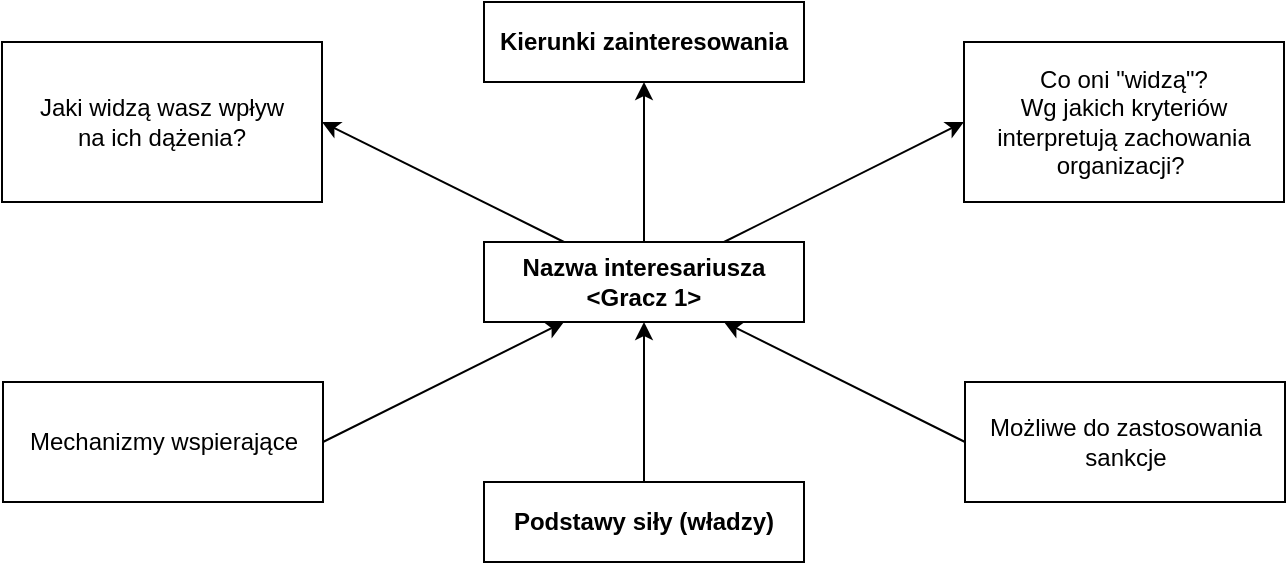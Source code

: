 <mxfile version="22.1.18" type="device">
  <diagram name="Strona-1" id="ykcFkXvmeahBVvEDziC2">
    <mxGraphModel dx="1660" dy="1038" grid="1" gridSize="10" guides="1" tooltips="1" connect="1" arrows="1" fold="1" page="1" pageScale="1" pageWidth="827" pageHeight="1169" math="0" shadow="0">
      <root>
        <mxCell id="0" />
        <mxCell id="1" parent="0" />
        <mxCell id="x0LG43o8Oa7EU4Xdlt_K-3" value="" style="edgeStyle=orthogonalEdgeStyle;rounded=0;orthogonalLoop=1;jettySize=auto;html=1;" edge="1" parent="1" source="x0LG43o8Oa7EU4Xdlt_K-1" target="x0LG43o8Oa7EU4Xdlt_K-2">
          <mxGeometry relative="1" as="geometry" />
        </mxCell>
        <mxCell id="x0LG43o8Oa7EU4Xdlt_K-5" value="" style="edgeStyle=orthogonalEdgeStyle;rounded=0;orthogonalLoop=1;jettySize=auto;html=1;endArrow=none;endFill=0;startArrow=classic;startFill=1;" edge="1" parent="1" source="x0LG43o8Oa7EU4Xdlt_K-1" target="x0LG43o8Oa7EU4Xdlt_K-4">
          <mxGeometry relative="1" as="geometry" />
        </mxCell>
        <mxCell id="x0LG43o8Oa7EU4Xdlt_K-7" value="" style="rounded=0;orthogonalLoop=1;jettySize=auto;html=1;exitX=0.75;exitY=0;exitDx=0;exitDy=0;entryX=0;entryY=0.5;entryDx=0;entryDy=0;" edge="1" parent="1" source="x0LG43o8Oa7EU4Xdlt_K-1" target="x0LG43o8Oa7EU4Xdlt_K-6">
          <mxGeometry relative="1" as="geometry" />
        </mxCell>
        <mxCell id="x0LG43o8Oa7EU4Xdlt_K-1" value="&lt;b&gt;Nazwa interesariusza&lt;br&gt;&amp;lt;Gracz 1&amp;gt;&lt;/b&gt;" style="rounded=0;whiteSpace=wrap;html=1;" vertex="1" parent="1">
          <mxGeometry x="319" y="159" width="160" height="40" as="geometry" />
        </mxCell>
        <mxCell id="x0LG43o8Oa7EU4Xdlt_K-2" value="&lt;b&gt;Kierunki zainteresowania&lt;/b&gt;" style="rounded=0;whiteSpace=wrap;html=1;" vertex="1" parent="1">
          <mxGeometry x="319" y="39" width="160" height="40" as="geometry" />
        </mxCell>
        <mxCell id="x0LG43o8Oa7EU4Xdlt_K-4" value="&lt;b&gt;Podstawy siły (władzy)&lt;/b&gt;" style="rounded=0;whiteSpace=wrap;html=1;" vertex="1" parent="1">
          <mxGeometry x="319" y="279" width="160" height="40" as="geometry" />
        </mxCell>
        <mxCell id="x0LG43o8Oa7EU4Xdlt_K-6" value="Co oni &quot;widzą&quot;?&lt;br&gt;Wg jakich kryteriów interpretują zachowania organizacji?&amp;nbsp;" style="rounded=0;whiteSpace=wrap;html=1;" vertex="1" parent="1">
          <mxGeometry x="559" y="59" width="160" height="80" as="geometry" />
        </mxCell>
        <mxCell id="x0LG43o8Oa7EU4Xdlt_K-8" value="" style="rounded=0;orthogonalLoop=1;jettySize=auto;html=1;exitX=0.25;exitY=0;exitDx=0;exitDy=0;entryX=1;entryY=0.5;entryDx=0;entryDy=0;" edge="1" parent="1" target="x0LG43o8Oa7EU4Xdlt_K-9" source="x0LG43o8Oa7EU4Xdlt_K-1">
          <mxGeometry relative="1" as="geometry">
            <mxPoint x="-42" y="159" as="sourcePoint" />
          </mxGeometry>
        </mxCell>
        <mxCell id="x0LG43o8Oa7EU4Xdlt_K-9" value="Jaki widzą wasz wpływ &lt;br&gt;na ich dążenia?" style="rounded=0;whiteSpace=wrap;html=1;" vertex="1" parent="1">
          <mxGeometry x="78" y="59" width="160" height="80" as="geometry" />
        </mxCell>
        <mxCell id="x0LG43o8Oa7EU4Xdlt_K-10" value="" style="rounded=0;orthogonalLoop=1;jettySize=auto;html=1;exitX=0.75;exitY=1;exitDx=0;exitDy=0;entryX=0;entryY=0.5;entryDx=0;entryDy=0;startArrow=classic;startFill=1;endArrow=none;endFill=0;" edge="1" parent="1" target="x0LG43o8Oa7EU4Xdlt_K-11" source="x0LG43o8Oa7EU4Xdlt_K-1">
          <mxGeometry relative="1" as="geometry">
            <mxPoint x="439.5" y="319" as="sourcePoint" />
          </mxGeometry>
        </mxCell>
        <mxCell id="x0LG43o8Oa7EU4Xdlt_K-11" value="Możliwe do zastosowania sankcje" style="rounded=0;whiteSpace=wrap;html=1;" vertex="1" parent="1">
          <mxGeometry x="559.5" y="229" width="160" height="60" as="geometry" />
        </mxCell>
        <mxCell id="x0LG43o8Oa7EU4Xdlt_K-12" value="" style="rounded=0;orthogonalLoop=1;jettySize=auto;html=1;exitX=0.25;exitY=1;exitDx=0;exitDy=0;entryX=1;entryY=0.5;entryDx=0;entryDy=0;startArrow=classic;startFill=1;endArrow=none;endFill=0;" edge="1" parent="1" target="x0LG43o8Oa7EU4Xdlt_K-13" source="x0LG43o8Oa7EU4Xdlt_K-1">
          <mxGeometry relative="1" as="geometry">
            <mxPoint x="359.5" y="319" as="sourcePoint" />
          </mxGeometry>
        </mxCell>
        <mxCell id="x0LG43o8Oa7EU4Xdlt_K-13" value="Mechanizmy wspierające" style="rounded=0;whiteSpace=wrap;html=1;" vertex="1" parent="1">
          <mxGeometry x="78.5" y="229" width="160" height="60" as="geometry" />
        </mxCell>
      </root>
    </mxGraphModel>
  </diagram>
</mxfile>
